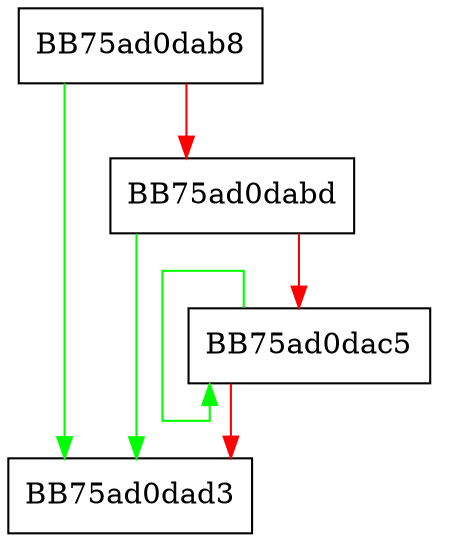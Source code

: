 digraph do_left {
  node [shape="box"];
  graph [splines=ortho];
  BB75ad0dab8 -> BB75ad0dad3 [color="green"];
  BB75ad0dab8 -> BB75ad0dabd [color="red"];
  BB75ad0dabd -> BB75ad0dad3 [color="green"];
  BB75ad0dabd -> BB75ad0dac5 [color="red"];
  BB75ad0dac5 -> BB75ad0dac5 [color="green"];
  BB75ad0dac5 -> BB75ad0dad3 [color="red"];
}